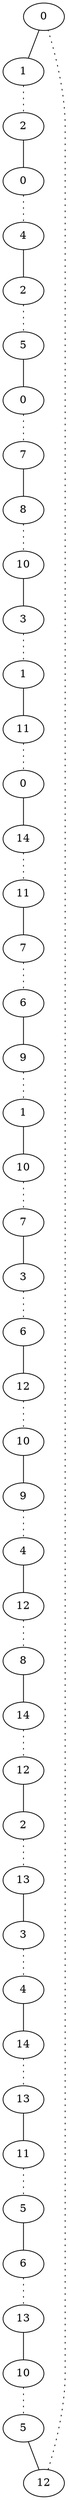 graph {
a0 -- a1;
a1 -- a2 [style=dotted];
a2 -- a3;
a3 -- a4 [style=dotted];
a4 -- a5;
a5 -- a6 [style=dotted];
a6 -- a7;
a7 -- a8 [style=dotted];
a8 -- a9;
a9 -- a10 [style=dotted];
a10 -- a11;
a11 -- a12 [style=dotted];
a12 -- a13;
a13 -- a14 [style=dotted];
a14 -- a15;
a15 -- a16 [style=dotted];
a16 -- a17;
a17 -- a18 [style=dotted];
a18 -- a19;
a19 -- a20 [style=dotted];
a20 -- a21;
a21 -- a22 [style=dotted];
a22 -- a23;
a23 -- a24 [style=dotted];
a24 -- a25;
a25 -- a26 [style=dotted];
a26 -- a27;
a27 -- a28 [style=dotted];
a28 -- a29;
a29 -- a30 [style=dotted];
a30 -- a31;
a31 -- a32 [style=dotted];
a32 -- a33;
a33 -- a34 [style=dotted];
a34 -- a35;
a35 -- a36 [style=dotted];
a36 -- a37;
a37 -- a38 [style=dotted];
a38 -- a39;
a39 -- a40 [style=dotted];
a40 -- a41;
a41 -- a42 [style=dotted];
a42 -- a43;
a43 -- a44 [style=dotted];
a44 -- a45;
a45 -- a0 [style=dotted];
a0[label=0];
a1[label=1];
a2[label=2];
a3[label=0];
a4[label=4];
a5[label=2];
a6[label=5];
a7[label=0];
a8[label=7];
a9[label=8];
a10[label=10];
a11[label=3];
a12[label=1];
a13[label=11];
a14[label=0];
a15[label=14];
a16[label=11];
a17[label=7];
a18[label=6];
a19[label=9];
a20[label=1];
a21[label=10];
a22[label=7];
a23[label=3];
a24[label=6];
a25[label=12];
a26[label=10];
a27[label=9];
a28[label=4];
a29[label=12];
a30[label=8];
a31[label=14];
a32[label=12];
a33[label=2];
a34[label=13];
a35[label=3];
a36[label=4];
a37[label=14];
a38[label=13];
a39[label=11];
a40[label=5];
a41[label=6];
a42[label=13];
a43[label=10];
a44[label=5];
a45[label=12];
}

